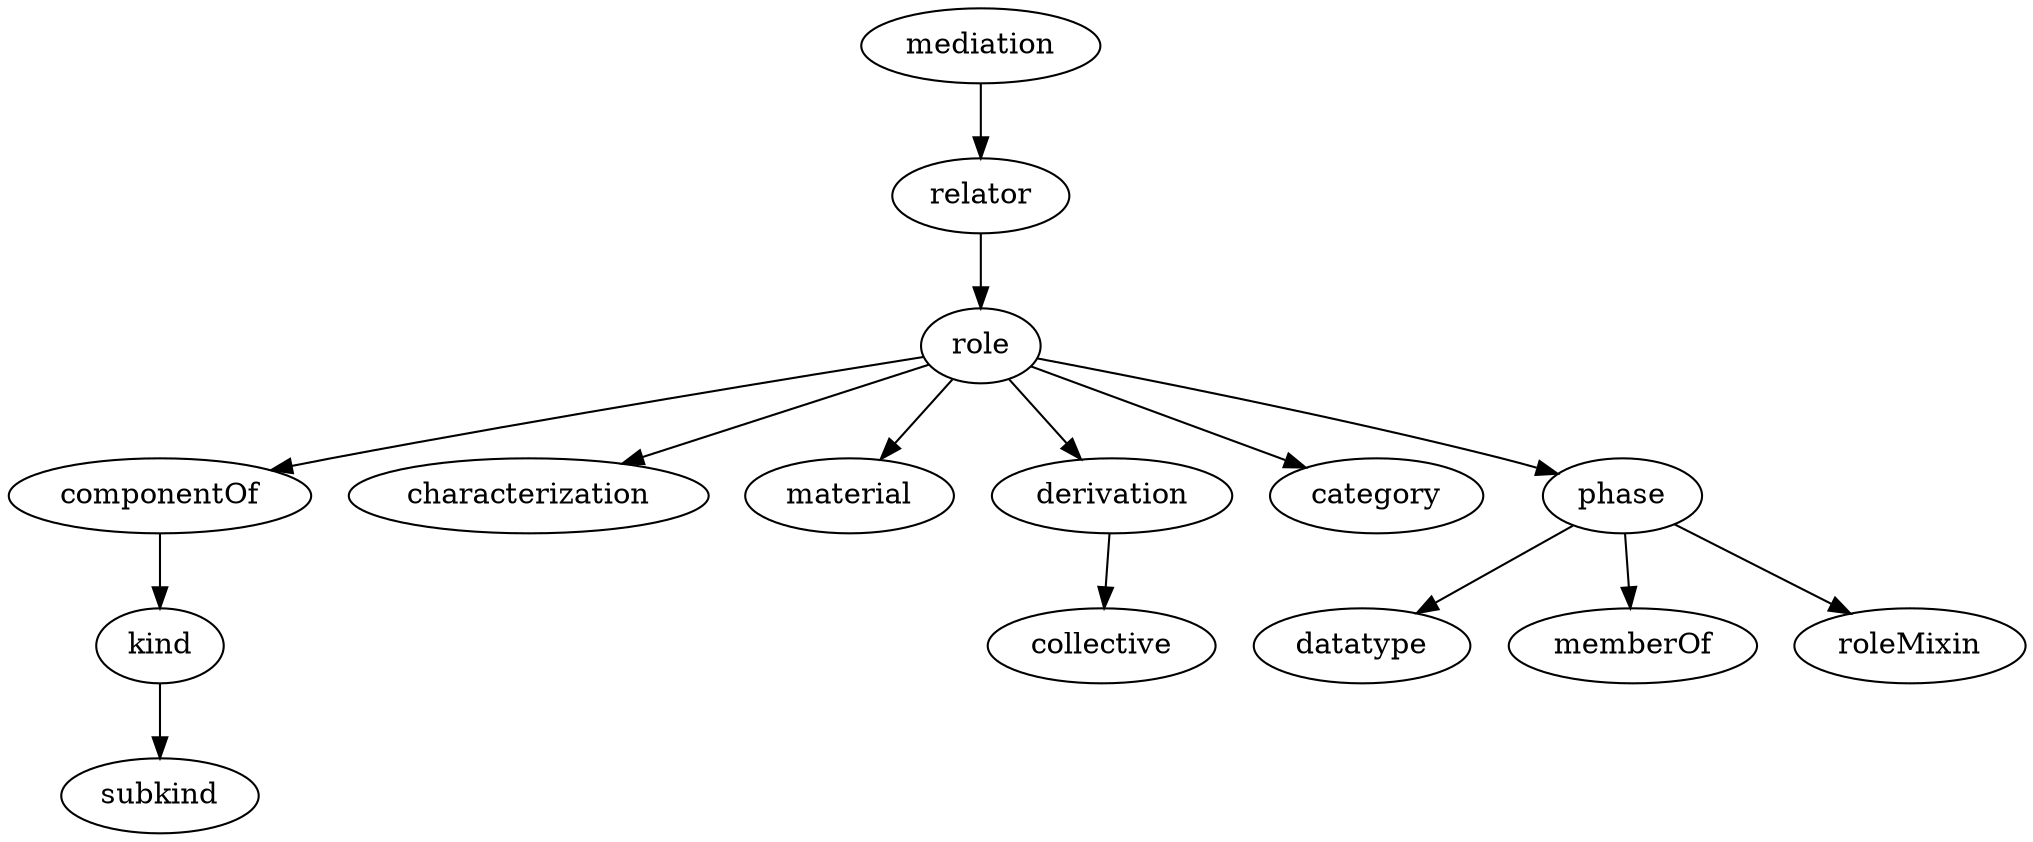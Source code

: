 strict digraph  {
mediation;
relator;
role;
componentOf;
characterization;
material;
derivation;
category;
phase;
kind;
subkind;
datatype;
memberOf;
roleMixin;
collective;
mediation -> relator;
relator -> role;
role -> componentOf;
role -> characterization;
role -> material;
role -> derivation;
role -> category;
role -> phase;
componentOf -> kind;
derivation -> collective;
phase -> datatype;
phase -> memberOf;
phase -> roleMixin;
kind -> subkind;
}
